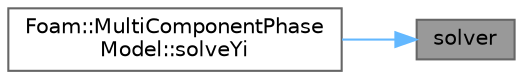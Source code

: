 digraph "solver"
{
 // LATEX_PDF_SIZE
  bgcolor="transparent";
  edge [fontname=Helvetica,fontsize=10,labelfontname=Helvetica,labelfontsize=10];
  node [fontname=Helvetica,fontsize=10,shape=box,height=0.2,width=0.4];
  rankdir="RL";
  Node1 [id="Node000001",label="solver",height=0.2,width=0.4,color="gray40", fillcolor="grey60", style="filled", fontcolor="black",tooltip=" "];
  Node1 -> Node2 [id="edge1_Node000001_Node000002",dir="back",color="steelblue1",style="solid",tooltip=" "];
  Node2 [id="Node000002",label="Foam::MultiComponentPhase\lModel::solveYi",height=0.2,width=0.4,color="grey40", fillcolor="white", style="filled",URL="$classFoam_1_1MultiComponentPhaseModel.html#a37f783e4a0e70fbbe9fdbffea391b2b4",tooltip=" "];
}

